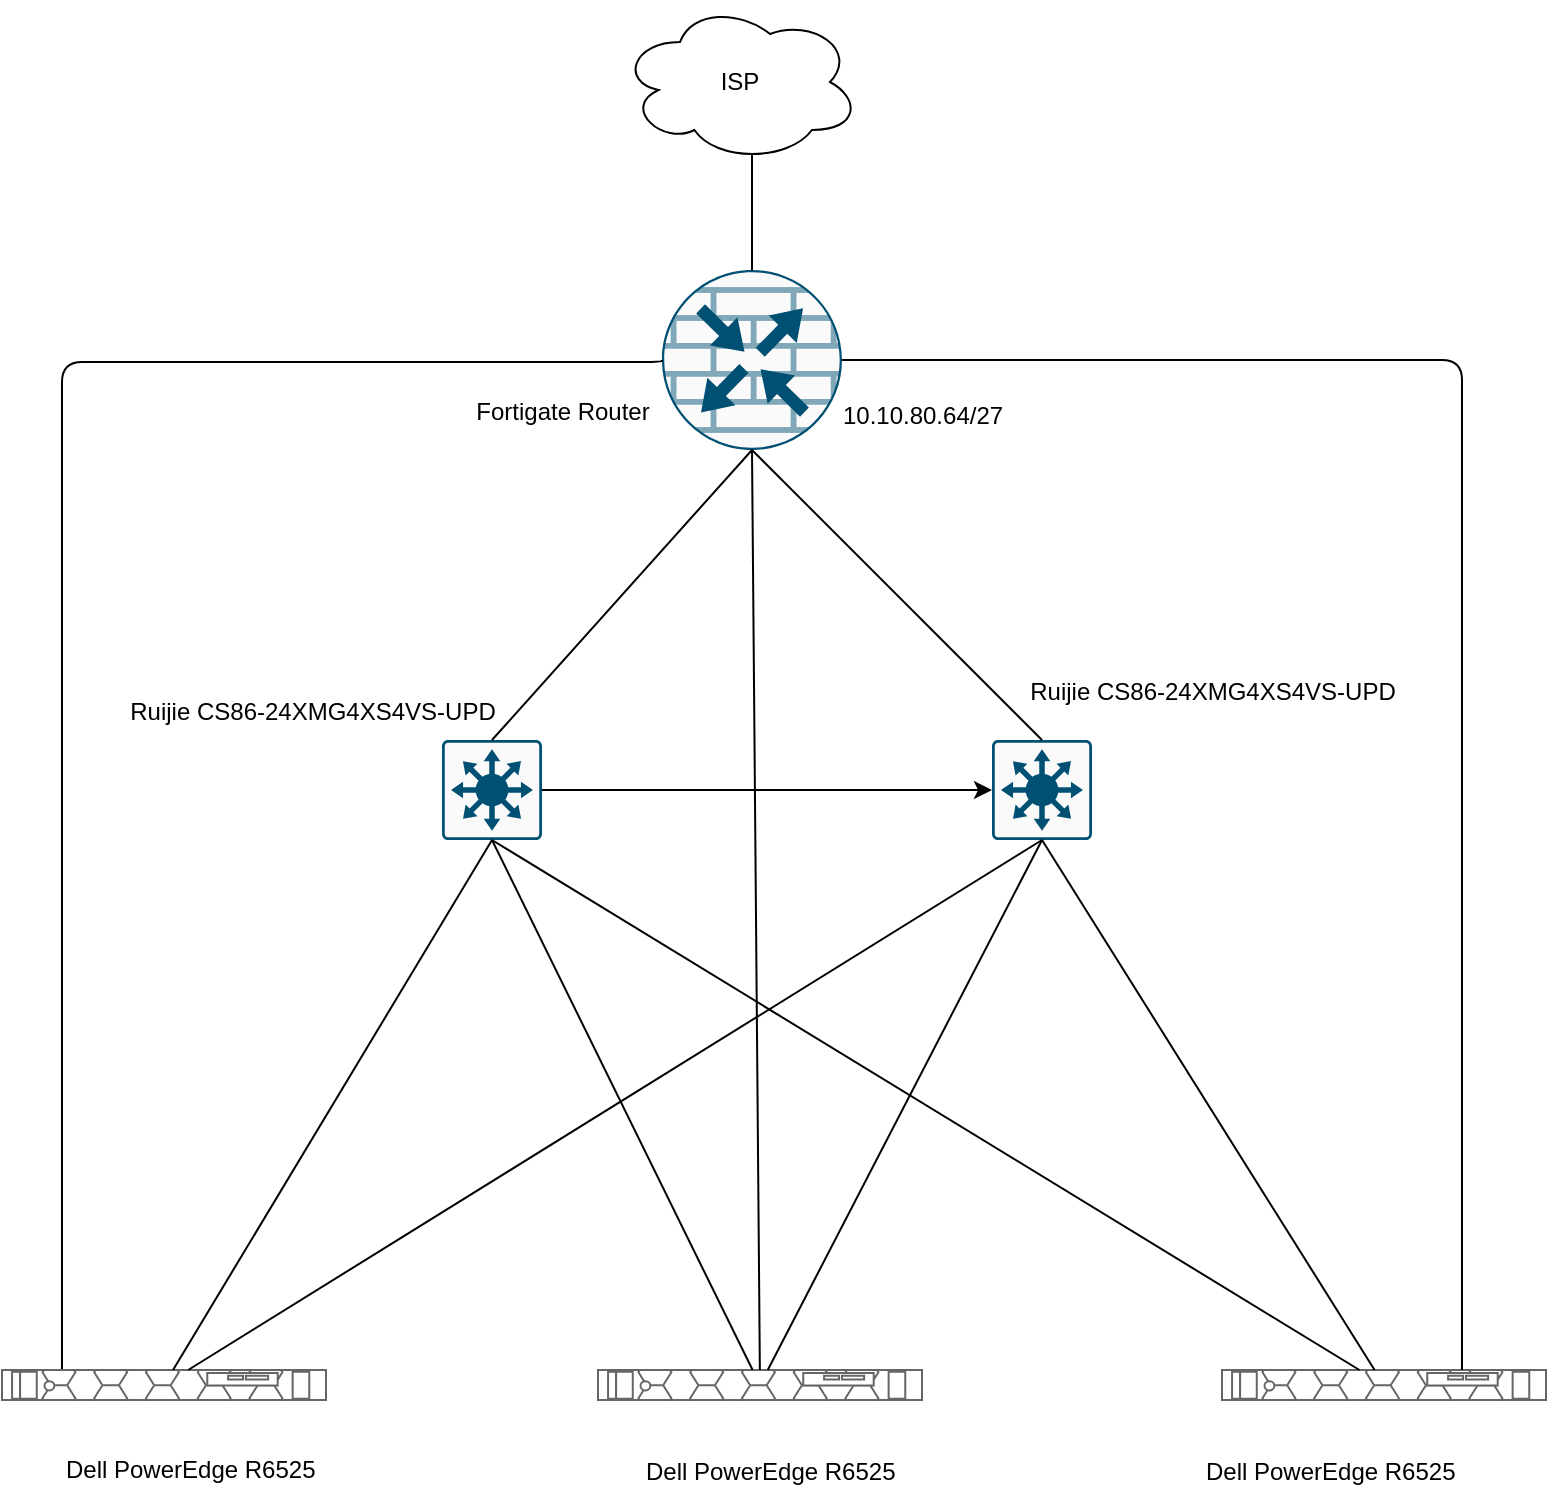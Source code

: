 <mxfile version="24.1.0" type="github">
  <diagram name="Page-1" id="9roH--GxoAJzpAhgx8rE">
    <mxGraphModel dx="1434" dy="754" grid="1" gridSize="10" guides="0" tooltips="1" connect="1" arrows="1" fold="1" page="1" pageScale="1" pageWidth="850" pageHeight="1100" math="0" shadow="0">
      <root>
        <mxCell id="0" />
        <mxCell id="1" parent="0" />
        <mxCell id="OcazFChXHvMm_REGz8Uh-1" value="ISP" style="ellipse;shape=cloud;whiteSpace=wrap;html=1;rounded=1;" parent="1" vertex="1">
          <mxGeometry x="359" y="160" width="120" height="80" as="geometry" />
        </mxCell>
        <mxCell id="OcazFChXHvMm_REGz8Uh-3" value="" style="points=[[0.5,0,0],[1,0.5,0],[0.5,1,0],[0,0.5,0],[0.145,0.145,0],[0.856,0.145,0],[0.855,0.856,0],[0.145,0.855,0]];verticalLabelPosition=bottom;html=1;verticalAlign=top;aspect=fixed;align=center;pointerEvents=1;shape=mxgraph.cisco19.rect;prIcon=router_with_firewall;fillColor=#FAFAFA;strokeColor=#005073;rounded=1;" parent="1" vertex="1">
          <mxGeometry x="380" y="294" width="90" height="90" as="geometry" />
        </mxCell>
        <mxCell id="OcazFChXHvMm_REGz8Uh-7" value="" style="points=[[0.015,0.015,0],[0.985,0.015,0],[0.985,0.985,0],[0.015,0.985,0],[0.25,0,0],[0.5,0,0],[0.75,0,0],[1,0.25,0],[1,0.5,0],[1,0.75,0],[0.75,1,0],[0.5,1,0],[0.25,1,0],[0,0.75,0],[0,0.5,0],[0,0.25,0]];verticalLabelPosition=bottom;html=1;verticalAlign=top;aspect=fixed;align=center;pointerEvents=1;shape=mxgraph.cisco19.rect;prIcon=l3_switch;fillColor=#FAFAFA;strokeColor=#005073;rounded=1;" parent="1" vertex="1">
          <mxGeometry x="270" y="529" width="50" height="50" as="geometry" />
        </mxCell>
        <mxCell id="OcazFChXHvMm_REGz8Uh-8" value="" style="points=[[0.015,0.015,0],[0.985,0.015,0],[0.985,0.985,0],[0.015,0.985,0],[0.25,0,0],[0.5,0,0],[0.75,0,0],[1,0.25,0],[1,0.5,0],[1,0.75,0],[0.75,1,0],[0.5,1,0],[0.25,1,0],[0,0.75,0],[0,0.5,0],[0,0.25,0]];verticalLabelPosition=bottom;html=1;verticalAlign=top;aspect=fixed;align=center;pointerEvents=1;shape=mxgraph.cisco19.rect;prIcon=l3_switch;fillColor=#FAFAFA;strokeColor=#005073;rounded=1;" parent="1" vertex="1">
          <mxGeometry x="545" y="529" width="50" height="50" as="geometry" />
        </mxCell>
        <mxCell id="OcazFChXHvMm_REGz8Uh-11" style="edgeStyle=orthogonalEdgeStyle;rounded=1;orthogonalLoop=1;jettySize=auto;html=1;entryX=0;entryY=0.5;entryDx=0;entryDy=0;entryPerimeter=0;" parent="1" source="OcazFChXHvMm_REGz8Uh-7" target="OcazFChXHvMm_REGz8Uh-8" edge="1">
          <mxGeometry relative="1" as="geometry" />
        </mxCell>
        <mxCell id="OcazFChXHvMm_REGz8Uh-44" style="edgeStyle=orthogonalEdgeStyle;rounded=1;orthogonalLoop=1;jettySize=auto;html=1;entryX=0;entryY=0.5;entryDx=0;entryDy=0;entryPerimeter=0;endArrow=none;endFill=0;" parent="1" source="OcazFChXHvMm_REGz8Uh-12" target="OcazFChXHvMm_REGz8Uh-3" edge="1">
          <mxGeometry relative="1" as="geometry">
            <mxPoint x="386.49" y="330.02" as="targetPoint" />
            <Array as="points">
              <mxPoint x="80" y="340" />
            </Array>
            <mxPoint x="130" y="828" as="sourcePoint" />
          </mxGeometry>
        </mxCell>
        <mxCell id="OcazFChXHvMm_REGz8Uh-12" value="" style="strokeColor=#666666;html=1;labelPosition=right;align=left;spacingLeft=15;shadow=0;dashed=0;outlineConnect=0;shape=mxgraph.rack.dell.poweredge_r6525;rounded=1;" parent="1" vertex="1">
          <mxGeometry x="50" y="844" width="162" height="15" as="geometry" />
        </mxCell>
        <mxCell id="OcazFChXHvMm_REGz8Uh-13" value="" style="strokeColor=#666666;html=1;labelPosition=right;align=left;spacingLeft=15;shadow=0;dashed=0;outlineConnect=0;shape=mxgraph.rack.dell.poweredge_r6525;rounded=1;" parent="1" vertex="1">
          <mxGeometry x="348" y="844" width="162" height="15" as="geometry" />
        </mxCell>
        <mxCell id="OcazFChXHvMm_REGz8Uh-14" value="" style="strokeColor=#666666;html=1;labelPosition=right;align=left;spacingLeft=15;shadow=0;dashed=0;outlineConnect=0;shape=mxgraph.rack.dell.poweredge_r6525;rounded=1;" parent="1" vertex="1">
          <mxGeometry x="660" y="844" width="162" height="15" as="geometry" />
        </mxCell>
        <mxCell id="OcazFChXHvMm_REGz8Uh-27" value="" style="endArrow=none;html=1;rounded=1;entryX=0.5;entryY=1;entryDx=0;entryDy=0;entryPerimeter=0;" parent="1" source="OcazFChXHvMm_REGz8Uh-12" target="OcazFChXHvMm_REGz8Uh-8" edge="1">
          <mxGeometry width="50" height="50" relative="1" as="geometry">
            <mxPoint x="480" y="684" as="sourcePoint" />
            <mxPoint x="530" y="634" as="targetPoint" />
          </mxGeometry>
        </mxCell>
        <mxCell id="OcazFChXHvMm_REGz8Uh-28" value="" style="endArrow=none;html=1;rounded=1;entryX=0.5;entryY=1;entryDx=0;entryDy=0;entryPerimeter=0;" parent="1" source="OcazFChXHvMm_REGz8Uh-12" target="OcazFChXHvMm_REGz8Uh-7" edge="1">
          <mxGeometry width="50" height="50" relative="1" as="geometry">
            <mxPoint x="480" y="684" as="sourcePoint" />
            <mxPoint x="530" y="634" as="targetPoint" />
          </mxGeometry>
        </mxCell>
        <mxCell id="OcazFChXHvMm_REGz8Uh-30" value="" style="endArrow=none;html=1;rounded=1;entryX=0.5;entryY=1;entryDx=0;entryDy=0;entryPerimeter=0;" parent="1" source="OcazFChXHvMm_REGz8Uh-13" target="OcazFChXHvMm_REGz8Uh-7" edge="1">
          <mxGeometry width="50" height="50" relative="1" as="geometry">
            <mxPoint x="480" y="684" as="sourcePoint" />
            <mxPoint x="530" y="634" as="targetPoint" />
          </mxGeometry>
        </mxCell>
        <mxCell id="OcazFChXHvMm_REGz8Uh-31" value="" style="endArrow=none;html=1;rounded=1;entryX=0.5;entryY=1;entryDx=0;entryDy=0;entryPerimeter=0;" parent="1" source="OcazFChXHvMm_REGz8Uh-14" target="OcazFChXHvMm_REGz8Uh-7" edge="1">
          <mxGeometry width="50" height="50" relative="1" as="geometry">
            <mxPoint x="480" y="684" as="sourcePoint" />
            <mxPoint x="530" y="634" as="targetPoint" />
          </mxGeometry>
        </mxCell>
        <mxCell id="OcazFChXHvMm_REGz8Uh-32" value="" style="endArrow=none;html=1;rounded=1;entryX=0.5;entryY=1;entryDx=0;entryDy=0;entryPerimeter=0;" parent="1" source="OcazFChXHvMm_REGz8Uh-13" target="OcazFChXHvMm_REGz8Uh-8" edge="1">
          <mxGeometry width="50" height="50" relative="1" as="geometry">
            <mxPoint x="480" y="684" as="sourcePoint" />
            <mxPoint x="530" y="634" as="targetPoint" />
          </mxGeometry>
        </mxCell>
        <mxCell id="OcazFChXHvMm_REGz8Uh-33" value="" style="endArrow=none;html=1;rounded=1;entryX=0.5;entryY=1;entryDx=0;entryDy=0;entryPerimeter=0;" parent="1" source="OcazFChXHvMm_REGz8Uh-14" target="OcazFChXHvMm_REGz8Uh-8" edge="1">
          <mxGeometry width="50" height="50" relative="1" as="geometry">
            <mxPoint x="480" y="684" as="sourcePoint" />
            <mxPoint x="530" y="634" as="targetPoint" />
          </mxGeometry>
        </mxCell>
        <mxCell id="OcazFChXHvMm_REGz8Uh-34" value="" style="endArrow=none;html=1;rounded=1;entryX=0.5;entryY=1;entryDx=0;entryDy=0;entryPerimeter=0;exitX=0.5;exitY=0;exitDx=0;exitDy=0;exitPerimeter=0;" parent="1" source="OcazFChXHvMm_REGz8Uh-8" target="OcazFChXHvMm_REGz8Uh-3" edge="1">
          <mxGeometry width="50" height="50" relative="1" as="geometry">
            <mxPoint x="490" y="564" as="sourcePoint" />
            <mxPoint x="540" y="514" as="targetPoint" />
          </mxGeometry>
        </mxCell>
        <mxCell id="OcazFChXHvMm_REGz8Uh-35" value="" style="endArrow=none;html=1;rounded=1;entryX=0.5;entryY=1;entryDx=0;entryDy=0;entryPerimeter=0;exitX=0.5;exitY=0;exitDx=0;exitDy=0;exitPerimeter=0;" parent="1" source="OcazFChXHvMm_REGz8Uh-7" target="OcazFChXHvMm_REGz8Uh-3" edge="1">
          <mxGeometry width="50" height="50" relative="1" as="geometry">
            <mxPoint x="490" y="564" as="sourcePoint" />
            <mxPoint x="420" y="384" as="targetPoint" />
          </mxGeometry>
        </mxCell>
        <mxCell id="OcazFChXHvMm_REGz8Uh-37" value="Dell PowerEdge R6525" style="text;html=1;align=left;verticalAlign=middle;resizable=0;points=[];autosize=1;strokeColor=none;fillColor=none;" parent="1" vertex="1">
          <mxGeometry x="80" y="879" width="150" height="30" as="geometry" />
        </mxCell>
        <mxCell id="OcazFChXHvMm_REGz8Uh-41" value="Fortigate Router" style="text;html=1;align=center;verticalAlign=middle;resizable=0;points=[];autosize=1;strokeColor=none;fillColor=none;" parent="1" vertex="1">
          <mxGeometry x="275" y="350" width="110" height="30" as="geometry" />
        </mxCell>
        <mxCell id="OcazFChXHvMm_REGz8Uh-42" value="10.10.80.64/27" style="text;html=1;align=center;verticalAlign=middle;resizable=0;points=[];autosize=1;strokeColor=none;fillColor=none;" parent="1" vertex="1">
          <mxGeometry x="460" y="352" width="100" height="30" as="geometry" />
        </mxCell>
        <mxCell id="OcazFChXHvMm_REGz8Uh-45" style="edgeStyle=orthogonalEdgeStyle;rounded=1;orthogonalLoop=1;jettySize=auto;html=1;entryX=1;entryY=0.5;entryDx=0;entryDy=0;entryPerimeter=0;endArrow=none;endFill=0;" parent="1" source="OcazFChXHvMm_REGz8Uh-14" target="OcazFChXHvMm_REGz8Uh-3" edge="1">
          <mxGeometry relative="1" as="geometry">
            <Array as="points">
              <mxPoint x="780" y="339" />
            </Array>
          </mxGeometry>
        </mxCell>
        <mxCell id="OcazFChXHvMm_REGz8Uh-47" style="edgeStyle=orthogonalEdgeStyle;rounded=1;orthogonalLoop=1;jettySize=auto;html=1;entryX=0.55;entryY=0.95;entryDx=0;entryDy=0;entryPerimeter=0;endArrow=none;endFill=0;" parent="1" source="OcazFChXHvMm_REGz8Uh-3" target="OcazFChXHvMm_REGz8Uh-1" edge="1">
          <mxGeometry relative="1" as="geometry" />
        </mxCell>
        <mxCell id="ub5dyYIS-9k93EMCACCz-4" value="" style="endArrow=none;html=1;rounded=1;entryX=0.5;entryY=1;entryDx=0;entryDy=0;entryPerimeter=0;" parent="1" source="OcazFChXHvMm_REGz8Uh-13" target="OcazFChXHvMm_REGz8Uh-3" edge="1">
          <mxGeometry width="50" height="50" relative="1" as="geometry">
            <mxPoint x="590" y="610" as="sourcePoint" />
            <mxPoint x="640" y="560" as="targetPoint" />
          </mxGeometry>
        </mxCell>
        <mxCell id="1ikuJ60j0CiJIsb5OWik-1" value="Dell PowerEdge R6525" style="text;html=1;align=left;verticalAlign=middle;resizable=0;points=[];autosize=1;strokeColor=none;fillColor=none;" vertex="1" parent="1">
          <mxGeometry x="650" y="880" width="150" height="30" as="geometry" />
        </mxCell>
        <mxCell id="1ikuJ60j0CiJIsb5OWik-2" value="Dell PowerEdge R6525" style="text;html=1;align=left;verticalAlign=middle;resizable=0;points=[];autosize=1;strokeColor=none;fillColor=none;" vertex="1" parent="1">
          <mxGeometry x="370" y="880" width="150" height="30" as="geometry" />
        </mxCell>
        <mxCell id="1ikuJ60j0CiJIsb5OWik-3" value="Ruijie&amp;nbsp;CS86-24XMG4XS4VS-UPD" style="text;html=1;align=center;verticalAlign=middle;resizable=0;points=[];autosize=1;strokeColor=none;fillColor=none;" vertex="1" parent="1">
          <mxGeometry x="550" y="490" width="210" height="30" as="geometry" />
        </mxCell>
        <mxCell id="1ikuJ60j0CiJIsb5OWik-4" value="Ruijie&amp;nbsp;CS86-24XMG4XS4VS-UPD" style="text;html=1;align=center;verticalAlign=middle;resizable=0;points=[];autosize=1;strokeColor=none;fillColor=none;" vertex="1" parent="1">
          <mxGeometry x="100" y="500" width="210" height="30" as="geometry" />
        </mxCell>
      </root>
    </mxGraphModel>
  </diagram>
</mxfile>
